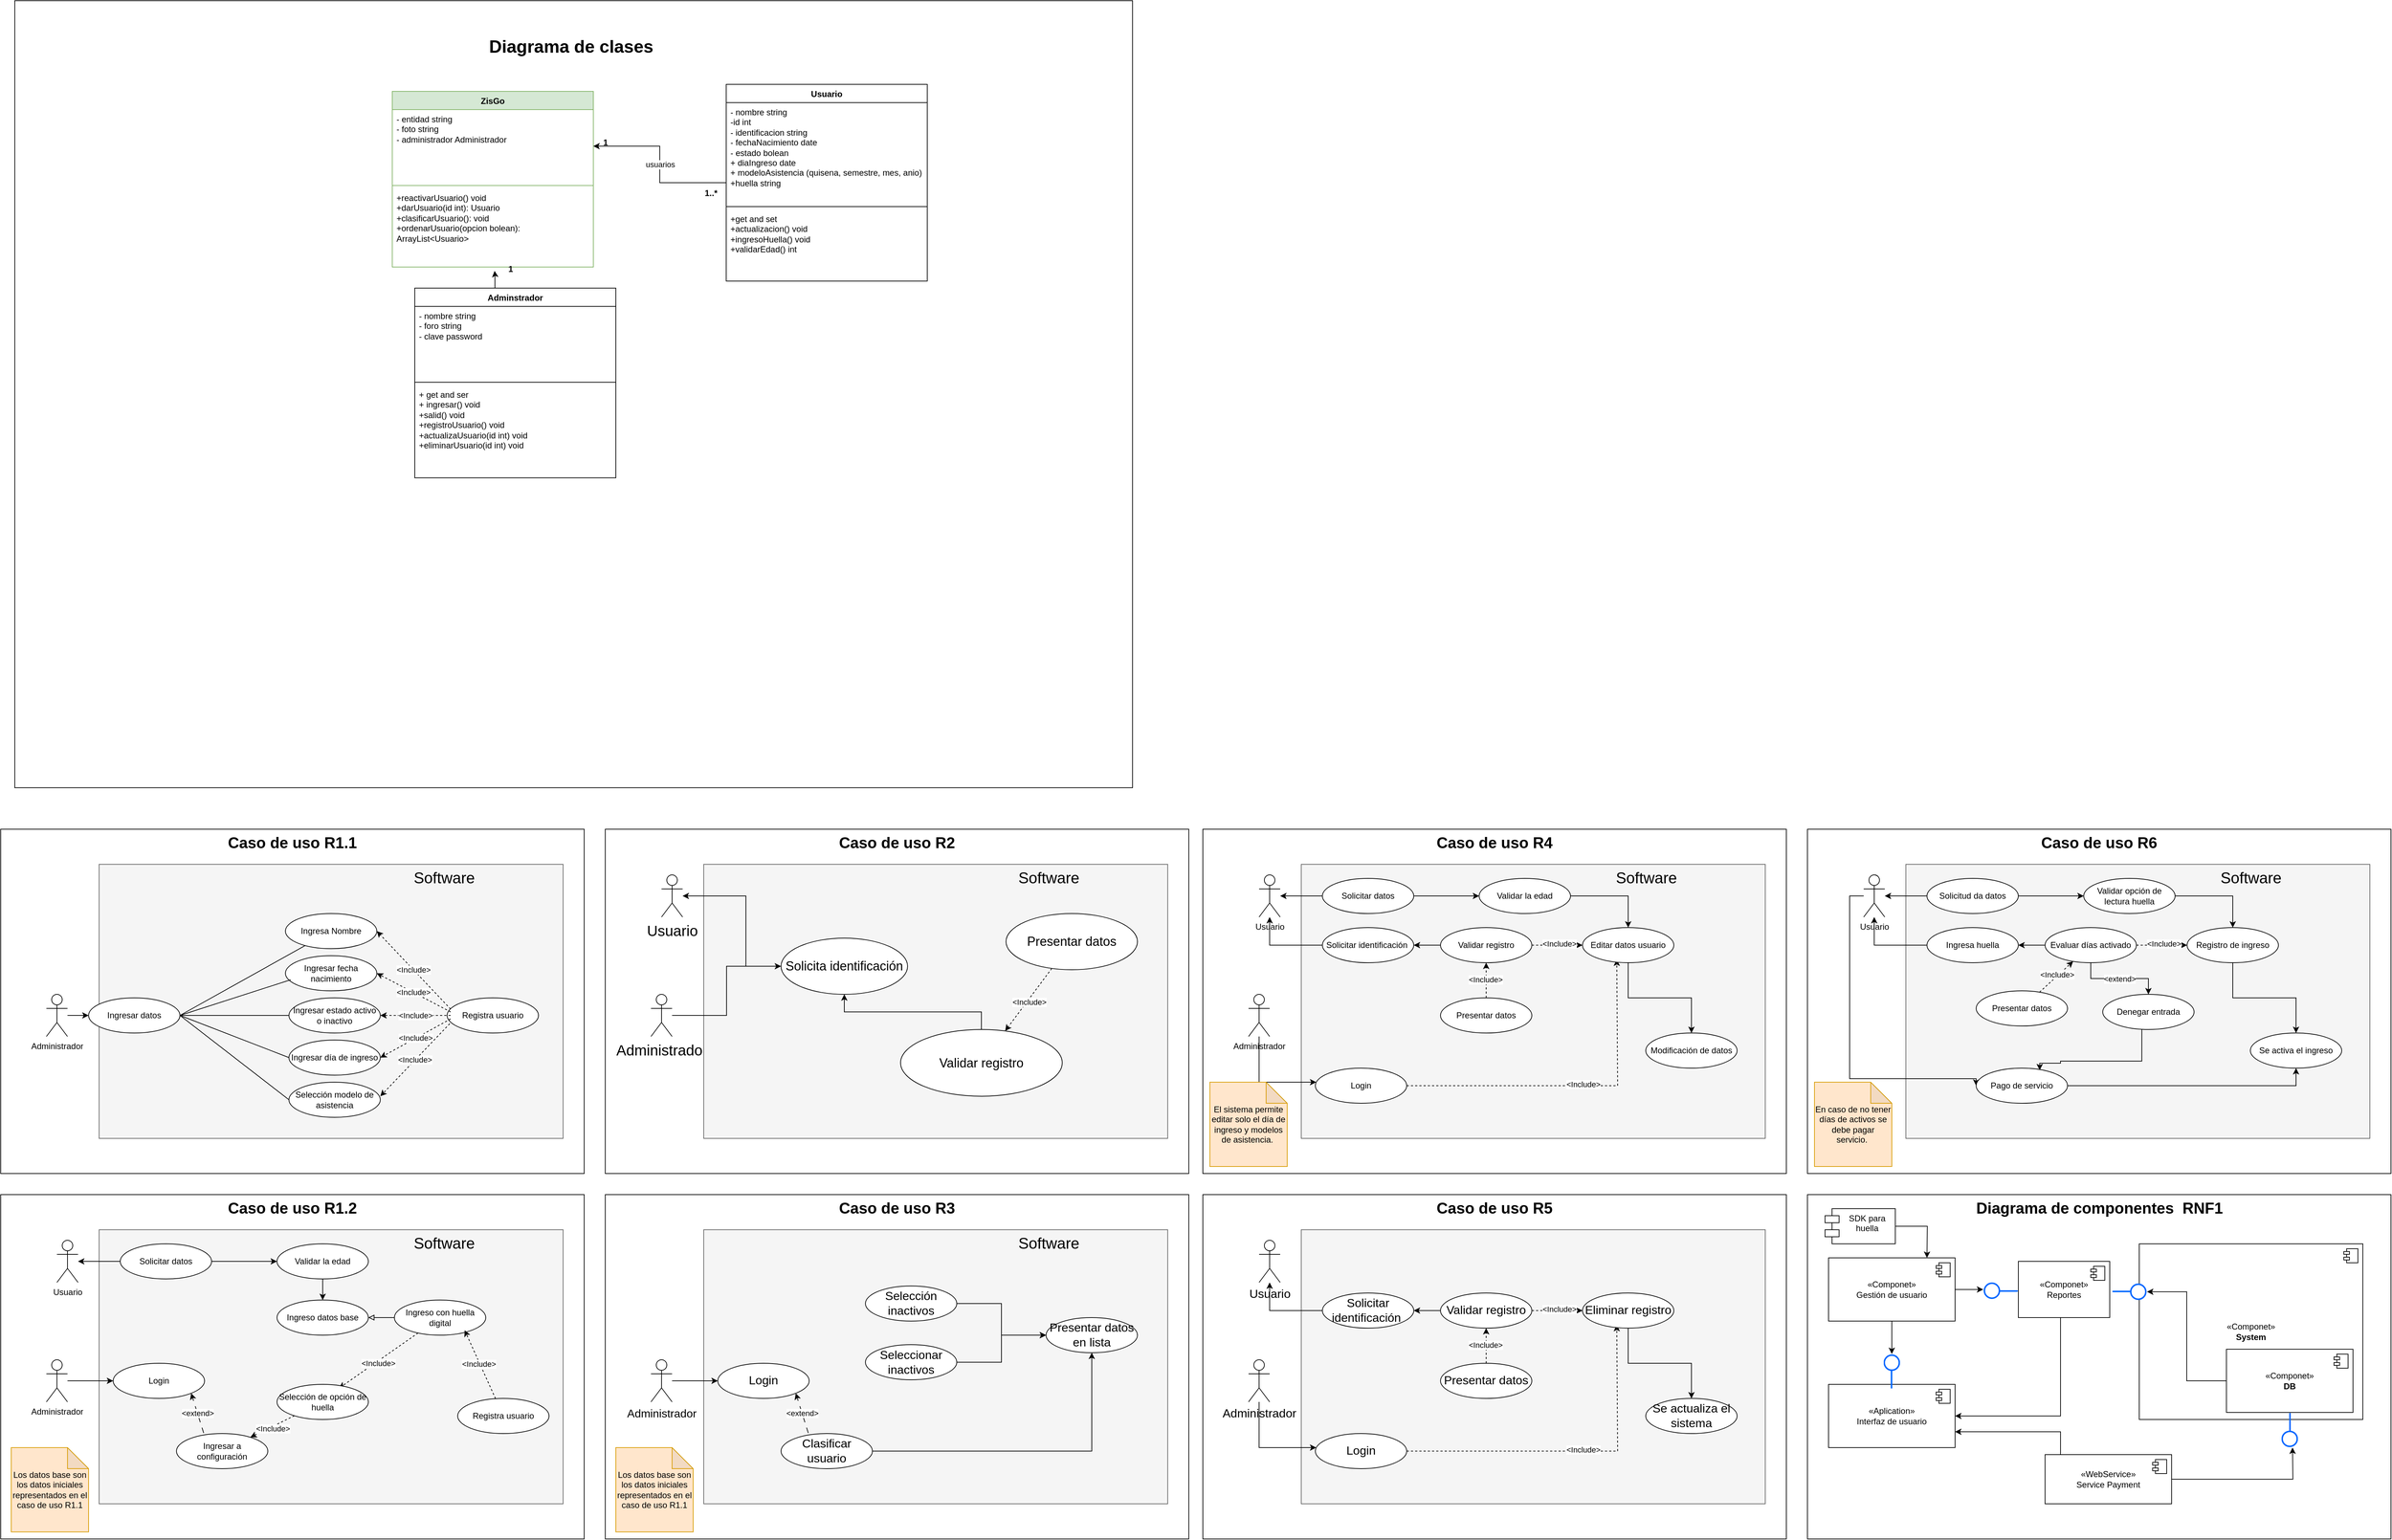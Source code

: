 <mxfile version="24.8.0">
  <diagram name="Página-1" id="iMw8ebUakvHaczHuA2bd">
    <mxGraphModel dx="1257" dy="1778" grid="1" gridSize="10" guides="1" tooltips="1" connect="1" arrows="1" fold="1" page="1" pageScale="1" pageWidth="827" pageHeight="1169" math="0" shadow="0">
      <root>
        <mxCell id="0" />
        <mxCell id="1" parent="0" />
        <mxCell id="wywwgfZlcPeR4gzROqG8-1" value="" style="rounded=0;whiteSpace=wrap;html=1;movable=0;resizable=0;rotatable=0;deletable=0;editable=0;locked=1;connectable=0;" parent="1" vertex="1">
          <mxGeometry x="20" y="10" width="830" height="490" as="geometry" />
        </mxCell>
        <mxCell id="wywwgfZlcPeR4gzROqG8-2" value="&lt;p style=&quot;line-height: 220%; font-size: 22px;&quot;&gt;&lt;b style=&quot;font-size: 22px;&quot;&gt;Caso de uso R1.1&lt;/b&gt;&lt;/p&gt;" style="text;html=1;align=center;verticalAlign=middle;whiteSpace=wrap;rounded=0;fontSize=22;" parent="1" vertex="1">
          <mxGeometry x="311.25" y="20" width="247.5" height="20" as="geometry" />
        </mxCell>
        <mxCell id="l-SMWB87ZbD4jDl5s2TY-5" value="Administrador" style="shape=umlActor;verticalLabelPosition=bottom;verticalAlign=top;html=1;outlineConnect=0;" parent="1" vertex="1">
          <mxGeometry x="85" y="245" width="30" height="60" as="geometry" />
        </mxCell>
        <mxCell id="l-SMWB87ZbD4jDl5s2TY-29" value="" style="rounded=0;whiteSpace=wrap;html=1;fillColor=#f5f5f5;fontColor=#333333;strokeColor=#666666;movable=0;resizable=0;rotatable=0;deletable=0;editable=0;locked=1;connectable=0;" parent="1" vertex="1">
          <mxGeometry x="160" y="60" width="660" height="390" as="geometry" />
        </mxCell>
        <mxCell id="l-SMWB87ZbD4jDl5s2TY-28" style="edgeStyle=orthogonalEdgeStyle;rounded=0;orthogonalLoop=1;jettySize=auto;html=1;" parent="1" source="l-SMWB87ZbD4jDl5s2TY-5" target="l-SMWB87ZbD4jDl5s2TY-27" edge="1">
          <mxGeometry relative="1" as="geometry" />
        </mxCell>
        <mxCell id="l-SMWB87ZbD4jDl5s2TY-6" value="Ingresa Nombre" style="ellipse;whiteSpace=wrap;html=1;" parent="1" vertex="1">
          <mxGeometry x="425" y="130" width="130" height="50" as="geometry" />
        </mxCell>
        <mxCell id="l-SMWB87ZbD4jDl5s2TY-7" value="Registra usuario" style="ellipse;whiteSpace=wrap;html=1;" parent="1" vertex="1">
          <mxGeometry x="655" y="250" width="130" height="50" as="geometry" />
        </mxCell>
        <mxCell id="l-SMWB87ZbD4jDl5s2TY-8" value="&amp;lt;Include&amp;gt;" style="endArrow=classic;html=1;rounded=0;entryX=1;entryY=0.5;entryDx=0;entryDy=0;dashed=1;" parent="1" target="l-SMWB87ZbD4jDl5s2TY-6" edge="1">
          <mxGeometry width="50" height="50" relative="1" as="geometry">
            <mxPoint x="660" y="266" as="sourcePoint" />
            <mxPoint x="785" y="240" as="targetPoint" />
          </mxGeometry>
        </mxCell>
        <mxCell id="l-SMWB87ZbD4jDl5s2TY-9" value="Ingresar fecha nacimiento" style="ellipse;whiteSpace=wrap;html=1;" parent="1" vertex="1">
          <mxGeometry x="425" y="190" width="130" height="50" as="geometry" />
        </mxCell>
        <mxCell id="l-SMWB87ZbD4jDl5s2TY-10" value="Ingresar estado activo o inactivo" style="ellipse;whiteSpace=wrap;html=1;" parent="1" vertex="1">
          <mxGeometry x="430" y="250" width="130" height="50" as="geometry" />
        </mxCell>
        <mxCell id="l-SMWB87ZbD4jDl5s2TY-11" value="Ingresar día de ingreso" style="ellipse;whiteSpace=wrap;html=1;" parent="1" vertex="1">
          <mxGeometry x="430" y="310" width="130" height="50" as="geometry" />
        </mxCell>
        <mxCell id="l-SMWB87ZbD4jDl5s2TY-12" value="Selección modelo de asistencia" style="ellipse;whiteSpace=wrap;html=1;" parent="1" vertex="1">
          <mxGeometry x="430" y="370" width="130" height="50" as="geometry" />
        </mxCell>
        <mxCell id="l-SMWB87ZbD4jDl5s2TY-27" value="Ingresar datos" style="ellipse;whiteSpace=wrap;html=1;" parent="1" vertex="1">
          <mxGeometry x="145" y="250" width="130" height="50" as="geometry" />
        </mxCell>
        <mxCell id="l-SMWB87ZbD4jDl5s2TY-3" value="Software" style="text;html=1;align=center;verticalAlign=middle;whiteSpace=wrap;rounded=0;fontSize=22;" parent="1" vertex="1">
          <mxGeometry x="590" y="60" width="122" height="40" as="geometry" />
        </mxCell>
        <mxCell id="l-SMWB87ZbD4jDl5s2TY-123" value="" style="rounded=0;whiteSpace=wrap;html=1;movable=1;resizable=1;rotatable=1;deletable=1;editable=1;locked=0;connectable=1;" parent="1" vertex="1">
          <mxGeometry x="20" y="530" width="830" height="490" as="geometry" />
        </mxCell>
        <mxCell id="l-SMWB87ZbD4jDl5s2TY-124" value="&lt;p style=&quot;line-height: 220%; font-size: 22px;&quot;&gt;&lt;b style=&quot;font-size: 22px;&quot;&gt;Caso de uso R1.2&lt;/b&gt;&lt;/p&gt;" style="text;html=1;align=center;verticalAlign=middle;whiteSpace=wrap;rounded=0;fontSize=22;" parent="1" vertex="1">
          <mxGeometry x="311.25" y="540" width="247.5" height="20" as="geometry" />
        </mxCell>
        <mxCell id="l-SMWB87ZbD4jDl5s2TY-125" value="Administrador" style="shape=umlActor;verticalLabelPosition=bottom;verticalAlign=top;html=1;outlineConnect=0;" parent="1" vertex="1">
          <mxGeometry x="85" y="765" width="30" height="60" as="geometry" />
        </mxCell>
        <mxCell id="l-SMWB87ZbD4jDl5s2TY-126" value="" style="rounded=0;whiteSpace=wrap;html=1;fillColor=#f5f5f5;fontColor=#333333;strokeColor=#666666;movable=1;resizable=1;rotatable=1;deletable=1;editable=1;locked=0;connectable=1;" parent="1" vertex="1">
          <mxGeometry x="160" y="580" width="660" height="390" as="geometry" />
        </mxCell>
        <mxCell id="l-SMWB87ZbD4jDl5s2TY-127" style="edgeStyle=orthogonalEdgeStyle;rounded=0;orthogonalLoop=1;jettySize=auto;html=1;" parent="1" source="l-SMWB87ZbD4jDl5s2TY-125" target="l-SMWB87ZbD4jDl5s2TY-144" edge="1">
          <mxGeometry relative="1" as="geometry" />
        </mxCell>
        <mxCell id="l-SMWB87ZbD4jDl5s2TY-128" value="Ingreso con huella digital" style="ellipse;whiteSpace=wrap;html=1;" parent="1" vertex="1">
          <mxGeometry x="580" y="680" width="130" height="50" as="geometry" />
        </mxCell>
        <mxCell id="l-SMWB87ZbD4jDl5s2TY-129" value="Registra usuario" style="ellipse;whiteSpace=wrap;html=1;" parent="1" vertex="1">
          <mxGeometry x="670" y="820" width="130" height="50" as="geometry" />
        </mxCell>
        <mxCell id="l-SMWB87ZbD4jDl5s2TY-130" value="&amp;lt;Include&amp;gt;" style="endArrow=classic;html=1;rounded=0;dashed=1;entryX=0.679;entryY=0.11;entryDx=0;entryDy=0;entryPerimeter=0;" parent="1" source="l-SMWB87ZbD4jDl5s2TY-128" target="l-SMWB87ZbD4jDl5s2TY-19" edge="1">
          <mxGeometry x="0.043" y="2" width="50" height="50" relative="1" as="geometry">
            <mxPoint x="510.0" y="777" as="sourcePoint" />
            <mxPoint x="470" y="750" as="targetPoint" />
            <mxPoint x="1" as="offset" />
          </mxGeometry>
        </mxCell>
        <mxCell id="l-SMWB87ZbD4jDl5s2TY-144" value="Login" style="ellipse;whiteSpace=wrap;html=1;" parent="1" vertex="1">
          <mxGeometry x="180" y="770" width="130" height="50" as="geometry" />
        </mxCell>
        <mxCell id="l-SMWB87ZbD4jDl5s2TY-145" value="Software" style="text;html=1;align=center;verticalAlign=middle;whiteSpace=wrap;rounded=0;fontSize=22;" parent="1" vertex="1">
          <mxGeometry x="590" y="580" width="122" height="40" as="geometry" />
        </mxCell>
        <mxCell id="l-SMWB87ZbD4jDl5s2TY-19" value="Selección de opción de huella" style="ellipse;whiteSpace=wrap;html=1;" parent="1" vertex="1">
          <mxGeometry x="413" y="800" width="130" height="50" as="geometry" />
        </mxCell>
        <mxCell id="l-SMWB87ZbD4jDl5s2TY-148" value="Los datos base son los datos iniciales representados en el caso de uso R1.1" style="shape=note;whiteSpace=wrap;html=1;backgroundOutline=1;darkOpacity=0.05;fillColor=#ffe6cc;strokeColor=#d79b00;" parent="1" vertex="1">
          <mxGeometry x="35" y="890" width="110" height="120" as="geometry" />
        </mxCell>
        <mxCell id="l-SMWB87ZbD4jDl5s2TY-149" value="Ingresar a configuración" style="ellipse;whiteSpace=wrap;html=1;" parent="1" vertex="1">
          <mxGeometry x="270" y="870" width="130" height="50" as="geometry" />
        </mxCell>
        <mxCell id="l-SMWB87ZbD4jDl5s2TY-150" value="" style="endArrow=none;html=1;rounded=0;exitX=1;exitY=0.5;exitDx=0;exitDy=0;" parent="1" source="l-SMWB87ZbD4jDl5s2TY-27" target="l-SMWB87ZbD4jDl5s2TY-6" edge="1">
          <mxGeometry width="50" height="50" relative="1" as="geometry">
            <mxPoint x="300" y="250" as="sourcePoint" />
            <mxPoint x="350" y="200" as="targetPoint" />
          </mxGeometry>
        </mxCell>
        <mxCell id="l-SMWB87ZbD4jDl5s2TY-151" value="" style="endArrow=none;html=1;rounded=0;exitX=1;exitY=0.5;exitDx=0;exitDy=0;entryX=0.058;entryY=0.685;entryDx=0;entryDy=0;entryPerimeter=0;" parent="1" source="l-SMWB87ZbD4jDl5s2TY-27" target="l-SMWB87ZbD4jDl5s2TY-9" edge="1">
          <mxGeometry width="50" height="50" relative="1" as="geometry">
            <mxPoint x="263" y="266" as="sourcePoint" />
            <mxPoint x="457" y="184" as="targetPoint" />
          </mxGeometry>
        </mxCell>
        <mxCell id="l-SMWB87ZbD4jDl5s2TY-152" value="" style="endArrow=none;html=1;rounded=0;exitX=1;exitY=0.5;exitDx=0;exitDy=0;" parent="1" source="l-SMWB87ZbD4jDl5s2TY-27" target="l-SMWB87ZbD4jDl5s2TY-10" edge="1">
          <mxGeometry width="50" height="50" relative="1" as="geometry">
            <mxPoint x="270" y="270" as="sourcePoint" />
            <mxPoint x="463" y="186" as="targetPoint" />
          </mxGeometry>
        </mxCell>
        <mxCell id="l-SMWB87ZbD4jDl5s2TY-153" value="" style="endArrow=none;html=1;rounded=0;exitX=1;exitY=0.5;exitDx=0;exitDy=0;entryX=0;entryY=0.5;entryDx=0;entryDy=0;" parent="1" source="l-SMWB87ZbD4jDl5s2TY-27" target="l-SMWB87ZbD4jDl5s2TY-11" edge="1">
          <mxGeometry width="50" height="50" relative="1" as="geometry">
            <mxPoint x="280" y="260" as="sourcePoint" />
            <mxPoint x="440" y="284" as="targetPoint" />
          </mxGeometry>
        </mxCell>
        <mxCell id="l-SMWB87ZbD4jDl5s2TY-154" value="" style="endArrow=none;html=1;rounded=0;exitX=1;exitY=0.5;exitDx=0;exitDy=0;entryX=0;entryY=0.5;entryDx=0;entryDy=0;" parent="1" source="l-SMWB87ZbD4jDl5s2TY-27" target="l-SMWB87ZbD4jDl5s2TY-12" edge="1">
          <mxGeometry width="50" height="50" relative="1" as="geometry">
            <mxPoint x="285" y="285" as="sourcePoint" />
            <mxPoint x="440" y="345" as="targetPoint" />
          </mxGeometry>
        </mxCell>
        <mxCell id="l-SMWB87ZbD4jDl5s2TY-155" value="&amp;lt;Include&amp;gt;" style="endArrow=classic;html=1;rounded=0;dashed=1;entryX=0.769;entryY=0.86;entryDx=0;entryDy=0;entryPerimeter=0;" parent="1" source="l-SMWB87ZbD4jDl5s2TY-129" target="l-SMWB87ZbD4jDl5s2TY-128" edge="1">
          <mxGeometry x="0.043" y="2" width="50" height="50" relative="1" as="geometry">
            <mxPoint x="471" y="787" as="sourcePoint" />
            <mxPoint x="529" y="738" as="targetPoint" />
            <mxPoint x="1" as="offset" />
            <Array as="points" />
          </mxGeometry>
        </mxCell>
        <mxCell id="l-SMWB87ZbD4jDl5s2TY-156" value="&amp;lt;Include&amp;gt;" style="endArrow=classic;html=1;rounded=0;dashed=1;" parent="1" source="l-SMWB87ZbD4jDl5s2TY-19" target="l-SMWB87ZbD4jDl5s2TY-149" edge="1">
          <mxGeometry x="0.043" y="2" width="50" height="50" relative="1" as="geometry">
            <mxPoint x="290" y="825" as="sourcePoint" />
            <mxPoint x="355" y="753" as="targetPoint" />
            <mxPoint x="1" as="offset" />
          </mxGeometry>
        </mxCell>
        <mxCell id="l-SMWB87ZbD4jDl5s2TY-157" value="&amp;lt;Include&amp;gt;" style="endArrow=classic;html=1;rounded=0;entryX=1;entryY=0.5;entryDx=0;entryDy=0;dashed=1;" parent="1" target="l-SMWB87ZbD4jDl5s2TY-9" edge="1">
          <mxGeometry width="50" height="50" relative="1" as="geometry">
            <mxPoint x="660" y="270" as="sourcePoint" />
            <mxPoint x="565" y="165" as="targetPoint" />
          </mxGeometry>
        </mxCell>
        <mxCell id="l-SMWB87ZbD4jDl5s2TY-158" value="&amp;lt;Include&amp;gt;" style="endArrow=classic;html=1;rounded=0;entryX=1;entryY=0.5;entryDx=0;entryDy=0;dashed=1;" parent="1" target="l-SMWB87ZbD4jDl5s2TY-10" edge="1">
          <mxGeometry width="50" height="50" relative="1" as="geometry">
            <mxPoint x="660" y="275" as="sourcePoint" />
            <mxPoint x="565" y="165" as="targetPoint" />
          </mxGeometry>
        </mxCell>
        <mxCell id="l-SMWB87ZbD4jDl5s2TY-159" value="&amp;lt;Include&amp;gt;" style="endArrow=classic;html=1;rounded=0;entryX=1;entryY=0.5;entryDx=0;entryDy=0;dashed=1;" parent="1" target="l-SMWB87ZbD4jDl5s2TY-11" edge="1">
          <mxGeometry width="50" height="50" relative="1" as="geometry">
            <mxPoint x="660" y="280" as="sourcePoint" />
            <mxPoint x="570" y="285" as="targetPoint" />
          </mxGeometry>
        </mxCell>
        <mxCell id="l-SMWB87ZbD4jDl5s2TY-160" value="&amp;lt;Include&amp;gt;" style="endArrow=classic;html=1;rounded=0;dashed=1;exitX=0.029;exitY=0.735;exitDx=0;exitDy=0;exitPerimeter=0;" parent="1" source="l-SMWB87ZbD4jDl5s2TY-7" edge="1">
          <mxGeometry width="50" height="50" relative="1" as="geometry">
            <mxPoint x="670" y="290" as="sourcePoint" />
            <mxPoint x="560" y="390" as="targetPoint" />
          </mxGeometry>
        </mxCell>
        <mxCell id="l-SMWB87ZbD4jDl5s2TY-162" value="&amp;lt;extend&amp;gt;" style="endArrow=classic;html=1;rounded=0;entryX=1;entryY=1;entryDx=0;entryDy=0;exitX=0.298;exitY=-0.015;exitDx=0;exitDy=0;exitPerimeter=0;dashed=1;dashPattern=8 8;" parent="1" source="l-SMWB87ZbD4jDl5s2TY-149" target="l-SMWB87ZbD4jDl5s2TY-144" edge="1">
          <mxGeometry x="-0.006" width="50" height="50" relative="1" as="geometry">
            <mxPoint x="310" y="880" as="sourcePoint" />
            <mxPoint x="360" y="830" as="targetPoint" />
            <mxPoint as="offset" />
          </mxGeometry>
        </mxCell>
        <mxCell id="l-SMWB87ZbD4jDl5s2TY-163" value="Ingreso datos base" style="ellipse;whiteSpace=wrap;html=1;" parent="1" vertex="1">
          <mxGeometry x="413" y="680" width="130" height="50" as="geometry" />
        </mxCell>
        <mxCell id="l-SMWB87ZbD4jDl5s2TY-174" style="edgeStyle=orthogonalEdgeStyle;rounded=0;orthogonalLoop=1;jettySize=auto;html=1;" parent="1" source="l-SMWB87ZbD4jDl5s2TY-167" target="l-SMWB87ZbD4jDl5s2TY-163" edge="1">
          <mxGeometry relative="1" as="geometry" />
        </mxCell>
        <mxCell id="l-SMWB87ZbD4jDl5s2TY-167" value="Validar la edad" style="ellipse;whiteSpace=wrap;html=1;" parent="1" vertex="1">
          <mxGeometry x="413" y="600" width="130" height="50" as="geometry" />
        </mxCell>
        <mxCell id="l-SMWB87ZbD4jDl5s2TY-168" value="Usuario" style="shape=umlActor;verticalLabelPosition=bottom;verticalAlign=top;html=1;outlineConnect=0;" parent="1" vertex="1">
          <mxGeometry x="100" y="595" width="30" height="60" as="geometry" />
        </mxCell>
        <mxCell id="l-SMWB87ZbD4jDl5s2TY-171" style="edgeStyle=orthogonalEdgeStyle;rounded=0;orthogonalLoop=1;jettySize=auto;html=1;" parent="1" source="l-SMWB87ZbD4jDl5s2TY-170" target="l-SMWB87ZbD4jDl5s2TY-167" edge="1">
          <mxGeometry relative="1" as="geometry" />
        </mxCell>
        <mxCell id="l-SMWB87ZbD4jDl5s2TY-173" style="edgeStyle=orthogonalEdgeStyle;rounded=0;orthogonalLoop=1;jettySize=auto;html=1;" parent="1" source="l-SMWB87ZbD4jDl5s2TY-170" target="l-SMWB87ZbD4jDl5s2TY-168" edge="1">
          <mxGeometry relative="1" as="geometry" />
        </mxCell>
        <mxCell id="l-SMWB87ZbD4jDl5s2TY-170" value="Solicitar datos" style="ellipse;whiteSpace=wrap;html=1;" parent="1" vertex="1">
          <mxGeometry x="190" y="600" width="130" height="50" as="geometry" />
        </mxCell>
        <mxCell id="l-SMWB87ZbD4jDl5s2TY-175" value="" style="rounded=0;whiteSpace=wrap;html=1;movable=1;resizable=1;rotatable=1;deletable=1;editable=1;locked=0;connectable=1;fontSize=21;" parent="1" vertex="1">
          <mxGeometry x="880" y="10" width="830" height="490" as="geometry" />
        </mxCell>
        <mxCell id="l-SMWB87ZbD4jDl5s2TY-176" value="&lt;p style=&quot;line-height: 220%; font-size: 22px;&quot;&gt;&lt;b style=&quot;font-size: 22px;&quot;&gt;Caso de uso R2&lt;/b&gt;&lt;/p&gt;" style="text;html=1;align=center;verticalAlign=middle;whiteSpace=wrap;rounded=0;fontSize=22;" parent="1" vertex="1">
          <mxGeometry x="1171.25" y="20" width="247.5" height="20" as="geometry" />
        </mxCell>
        <mxCell id="l-SMWB87ZbD4jDl5s2TY-177" value="Administrador" style="shape=umlActor;verticalLabelPosition=bottom;verticalAlign=top;html=1;outlineConnect=0;fontSize=21;" parent="1" vertex="1">
          <mxGeometry x="945" y="245" width="30" height="60" as="geometry" />
        </mxCell>
        <mxCell id="l-SMWB87ZbD4jDl5s2TY-178" value="" style="rounded=0;whiteSpace=wrap;html=1;fillColor=#f5f5f5;fontColor=#333333;strokeColor=#666666;movable=1;resizable=1;rotatable=1;deletable=1;editable=1;locked=0;connectable=1;" parent="1" vertex="1">
          <mxGeometry x="1020" y="60" width="660" height="390" as="geometry" />
        </mxCell>
        <mxCell id="l-SMWB87ZbD4jDl5s2TY-179" style="edgeStyle=orthogonalEdgeStyle;rounded=0;orthogonalLoop=1;jettySize=auto;html=1;" parent="1" source="l-SMWB87ZbD4jDl5s2TY-177" target="l-SMWB87ZbD4jDl5s2TY-183" edge="1">
          <mxGeometry relative="1" as="geometry" />
        </mxCell>
        <mxCell id="l-SMWB87ZbD4jDl5s2TY-183" value="Solicita identificación" style="ellipse;whiteSpace=wrap;html=1;fontSize=18;" parent="1" vertex="1">
          <mxGeometry x="1130" y="165" width="180" height="80" as="geometry" />
        </mxCell>
        <mxCell id="l-SMWB87ZbD4jDl5s2TY-184" value="Software" style="text;html=1;align=center;verticalAlign=middle;whiteSpace=wrap;rounded=0;fontSize=22;" parent="1" vertex="1">
          <mxGeometry x="1450" y="60" width="122" height="40" as="geometry" />
        </mxCell>
        <mxCell id="l-SMWB87ZbD4jDl5s2TY-185" value="Presentar datos" style="ellipse;whiteSpace=wrap;html=1;fontSize=18;" parent="1" vertex="1">
          <mxGeometry x="1450" y="130" width="187" height="80" as="geometry" />
        </mxCell>
        <mxCell id="l-SMWB87ZbD4jDl5s2TY-266" style="edgeStyle=orthogonalEdgeStyle;rounded=0;orthogonalLoop=1;jettySize=auto;html=1;" parent="1" source="l-SMWB87ZbD4jDl5s2TY-187" target="l-SMWB87ZbD4jDl5s2TY-183" edge="1">
          <mxGeometry relative="1" as="geometry" />
        </mxCell>
        <mxCell id="l-SMWB87ZbD4jDl5s2TY-187" value="Validar registro" style="ellipse;whiteSpace=wrap;html=1;fontSize=18;" parent="1" vertex="1">
          <mxGeometry x="1300" y="295" width="230" height="95" as="geometry" />
        </mxCell>
        <mxCell id="l-SMWB87ZbD4jDl5s2TY-189" value="&amp;lt;Include&amp;gt;" style="endArrow=classic;html=1;rounded=0;dashed=1;" parent="1" source="l-SMWB87ZbD4jDl5s2TY-185" target="l-SMWB87ZbD4jDl5s2TY-187" edge="1">
          <mxGeometry x="0.043" y="2" width="50" height="50" relative="1" as="geometry">
            <mxPoint x="1150" y="305" as="sourcePoint" />
            <mxPoint x="1215" y="233" as="targetPoint" />
            <mxPoint x="1" as="offset" />
          </mxGeometry>
        </mxCell>
        <mxCell id="l-SMWB87ZbD4jDl5s2TY-195" value="Usuario" style="shape=umlActor;verticalLabelPosition=bottom;verticalAlign=top;html=1;outlineConnect=0;fontSize=21;" parent="1" vertex="1">
          <mxGeometry x="960" y="75" width="30" height="60" as="geometry" />
        </mxCell>
        <mxCell id="l-SMWB87ZbD4jDl5s2TY-197" style="edgeStyle=orthogonalEdgeStyle;rounded=0;orthogonalLoop=1;jettySize=auto;html=1;" parent="1" source="l-SMWB87ZbD4jDl5s2TY-183" target="l-SMWB87ZbD4jDl5s2TY-195" edge="1">
          <mxGeometry relative="1" as="geometry">
            <Array as="points">
              <mxPoint x="1080" y="105" />
            </Array>
          </mxGeometry>
        </mxCell>
        <mxCell id="l-SMWB87ZbD4jDl5s2TY-199" value="" style="rounded=0;whiteSpace=wrap;html=1;movable=1;resizable=1;rotatable=1;deletable=1;editable=1;locked=0;connectable=1;" parent="1" vertex="1">
          <mxGeometry x="880" y="530" width="830" height="490" as="geometry" />
        </mxCell>
        <mxCell id="l-SMWB87ZbD4jDl5s2TY-200" value="&lt;p style=&quot;line-height: 220%; font-size: 22px;&quot;&gt;&lt;b style=&quot;font-size: 22px;&quot;&gt;Caso de uso R3&lt;/b&gt;&lt;/p&gt;" style="text;html=1;align=center;verticalAlign=middle;whiteSpace=wrap;rounded=0;fontSize=22;" parent="1" vertex="1">
          <mxGeometry x="1171.25" y="540" width="247.5" height="20" as="geometry" />
        </mxCell>
        <mxCell id="l-SMWB87ZbD4jDl5s2TY-201" value="Administrador" style="shape=umlActor;verticalLabelPosition=bottom;verticalAlign=top;html=1;outlineConnect=0;fontSize=16;" parent="1" vertex="1">
          <mxGeometry x="945" y="765" width="30" height="60" as="geometry" />
        </mxCell>
        <mxCell id="l-SMWB87ZbD4jDl5s2TY-202" value="" style="rounded=0;whiteSpace=wrap;html=1;fillColor=#f5f5f5;fontColor=#333333;strokeColor=#666666;movable=1;resizable=1;rotatable=1;deletable=1;editable=1;locked=0;connectable=1;" parent="1" vertex="1">
          <mxGeometry x="1020" y="580" width="660" height="390" as="geometry" />
        </mxCell>
        <mxCell id="l-SMWB87ZbD4jDl5s2TY-203" style="edgeStyle=orthogonalEdgeStyle;rounded=0;orthogonalLoop=1;jettySize=auto;html=1;" parent="1" source="l-SMWB87ZbD4jDl5s2TY-201" target="l-SMWB87ZbD4jDl5s2TY-207" edge="1">
          <mxGeometry relative="1" as="geometry" />
        </mxCell>
        <mxCell id="l-SMWB87ZbD4jDl5s2TY-207" value="Login" style="ellipse;whiteSpace=wrap;html=1;fontSize=17;" parent="1" vertex="1">
          <mxGeometry x="1040" y="770" width="130" height="50" as="geometry" />
        </mxCell>
        <mxCell id="l-SMWB87ZbD4jDl5s2TY-208" value="Software" style="text;html=1;align=center;verticalAlign=middle;whiteSpace=wrap;rounded=0;fontSize=22;" parent="1" vertex="1">
          <mxGeometry x="1450" y="580" width="122" height="40" as="geometry" />
        </mxCell>
        <mxCell id="l-SMWB87ZbD4jDl5s2TY-234" style="edgeStyle=orthogonalEdgeStyle;rounded=0;orthogonalLoop=1;jettySize=auto;html=1;" parent="1" source="l-SMWB87ZbD4jDl5s2TY-209" target="l-SMWB87ZbD4jDl5s2TY-231" edge="1">
          <mxGeometry relative="1" as="geometry" />
        </mxCell>
        <mxCell id="l-SMWB87ZbD4jDl5s2TY-209" value="Selección inactivos" style="ellipse;whiteSpace=wrap;html=1;fontSize=17;" parent="1" vertex="1">
          <mxGeometry x="1250" y="660" width="130" height="50" as="geometry" />
        </mxCell>
        <mxCell id="l-SMWB87ZbD4jDl5s2TY-210" value="Los datos base son los datos iniciales representados en el caso de uso R1.1" style="shape=note;whiteSpace=wrap;html=1;backgroundOutline=1;darkOpacity=0.05;fillColor=#ffe6cc;strokeColor=#d79b00;" parent="1" vertex="1">
          <mxGeometry x="895" y="890" width="110" height="120" as="geometry" />
        </mxCell>
        <mxCell id="ktFifqxHbu6K3ER039Zy-136" style="edgeStyle=orthogonalEdgeStyle;rounded=0;orthogonalLoop=1;jettySize=auto;html=1;" parent="1" source="l-SMWB87ZbD4jDl5s2TY-211" target="l-SMWB87ZbD4jDl5s2TY-231" edge="1">
          <mxGeometry relative="1" as="geometry" />
        </mxCell>
        <mxCell id="l-SMWB87ZbD4jDl5s2TY-211" value="Clasificar usuario" style="ellipse;whiteSpace=wrap;html=1;fontSize=17;" parent="1" vertex="1">
          <mxGeometry x="1130" y="870" width="130" height="50" as="geometry" />
        </mxCell>
        <mxCell id="l-SMWB87ZbD4jDl5s2TY-214" value="&amp;lt;extend&amp;gt;" style="endArrow=classic;html=1;rounded=0;entryX=1;entryY=1;entryDx=0;entryDy=0;exitX=0.298;exitY=-0.015;exitDx=0;exitDy=0;exitPerimeter=0;dashed=1;dashPattern=8 8;" parent="1" source="l-SMWB87ZbD4jDl5s2TY-211" target="l-SMWB87ZbD4jDl5s2TY-207" edge="1">
          <mxGeometry x="-0.006" width="50" height="50" relative="1" as="geometry">
            <mxPoint x="1170" y="880" as="sourcePoint" />
            <mxPoint x="1220" y="830" as="targetPoint" />
            <mxPoint as="offset" />
          </mxGeometry>
        </mxCell>
        <mxCell id="l-SMWB87ZbD4jDl5s2TY-223" value="" style="endArrow=block;html=1;rounded=0;entryX=1;entryY=0.5;entryDx=0;entryDy=0;endFill=0;" parent="1" source="l-SMWB87ZbD4jDl5s2TY-128" target="l-SMWB87ZbD4jDl5s2TY-163" edge="1">
          <mxGeometry width="50" height="50" relative="1" as="geometry">
            <mxPoint x="500" y="720" as="sourcePoint" />
            <mxPoint x="550" y="670" as="targetPoint" />
          </mxGeometry>
        </mxCell>
        <mxCell id="l-SMWB87ZbD4jDl5s2TY-235" style="edgeStyle=orthogonalEdgeStyle;rounded=0;orthogonalLoop=1;jettySize=auto;html=1;" parent="1" source="l-SMWB87ZbD4jDl5s2TY-230" target="l-SMWB87ZbD4jDl5s2TY-231" edge="1">
          <mxGeometry relative="1" as="geometry" />
        </mxCell>
        <mxCell id="l-SMWB87ZbD4jDl5s2TY-230" value="Seleccionar inactivos" style="ellipse;whiteSpace=wrap;html=1;fontSize=17;" parent="1" vertex="1">
          <mxGeometry x="1250" y="743.5" width="130" height="50" as="geometry" />
        </mxCell>
        <mxCell id="l-SMWB87ZbD4jDl5s2TY-231" value="Presentar datos en lista" style="ellipse;whiteSpace=wrap;html=1;fontSize=17;" parent="1" vertex="1">
          <mxGeometry x="1507" y="705" width="130" height="50" as="geometry" />
        </mxCell>
        <mxCell id="l-SMWB87ZbD4jDl5s2TY-236" value="" style="rounded=0;whiteSpace=wrap;html=1;movable=1;resizable=1;rotatable=1;deletable=1;editable=1;locked=0;connectable=1;" parent="1" vertex="1">
          <mxGeometry x="1730" y="10" width="830" height="490" as="geometry" />
        </mxCell>
        <mxCell id="l-SMWB87ZbD4jDl5s2TY-237" value="&lt;p style=&quot;line-height: 220%; font-size: 22px;&quot;&gt;&lt;b style=&quot;font-size: 22px;&quot;&gt;Caso de uso R4&lt;/b&gt;&lt;/p&gt;" style="text;html=1;align=center;verticalAlign=middle;whiteSpace=wrap;rounded=0;fontSize=22;" parent="1" vertex="1">
          <mxGeometry x="2021.25" y="20" width="247.5" height="20" as="geometry" />
        </mxCell>
        <mxCell id="l-SMWB87ZbD4jDl5s2TY-238" value="Administrador" style="shape=umlActor;verticalLabelPosition=bottom;verticalAlign=top;html=1;outlineConnect=0;" parent="1" vertex="1">
          <mxGeometry x="1795" y="245" width="30" height="60" as="geometry" />
        </mxCell>
        <mxCell id="l-SMWB87ZbD4jDl5s2TY-239" value="" style="rounded=0;whiteSpace=wrap;html=1;fillColor=#f5f5f5;fontColor=#333333;strokeColor=#666666;movable=1;resizable=1;rotatable=1;deletable=1;editable=1;locked=0;connectable=1;" parent="1" vertex="1">
          <mxGeometry x="1870" y="60" width="660" height="390" as="geometry" />
        </mxCell>
        <mxCell id="l-SMWB87ZbD4jDl5s2TY-240" style="edgeStyle=orthogonalEdgeStyle;rounded=0;orthogonalLoop=1;jettySize=auto;html=1;" parent="1" source="l-SMWB87ZbD4jDl5s2TY-238" target="l-SMWB87ZbD4jDl5s2TY-244" edge="1">
          <mxGeometry relative="1" as="geometry">
            <Array as="points">
              <mxPoint x="1810" y="370" />
            </Array>
          </mxGeometry>
        </mxCell>
        <mxCell id="l-SMWB87ZbD4jDl5s2TY-242" value="Modificación de datos" style="ellipse;whiteSpace=wrap;html=1;" parent="1" vertex="1">
          <mxGeometry x="2360" y="300" width="130" height="50" as="geometry" />
        </mxCell>
        <mxCell id="l-SMWB87ZbD4jDl5s2TY-243" value="&amp;lt;Include&amp;gt;" style="endArrow=classic;html=1;rounded=0;dashed=1;exitX=1;exitY=0.5;exitDx=0;exitDy=0;" parent="1" source="l-SMWB87ZbD4jDl5s2TY-264" target="l-SMWB87ZbD4jDl5s2TY-252" edge="1">
          <mxGeometry x="0.043" y="2" width="50" height="50" relative="1" as="geometry">
            <mxPoint x="2220" y="257" as="sourcePoint" />
            <mxPoint x="2180" y="230" as="targetPoint" />
            <mxPoint x="1" as="offset" />
          </mxGeometry>
        </mxCell>
        <mxCell id="l-SMWB87ZbD4jDl5s2TY-244" value="Login" style="ellipse;whiteSpace=wrap;html=1;" parent="1" vertex="1">
          <mxGeometry x="1890" y="350" width="130" height="50" as="geometry" />
        </mxCell>
        <mxCell id="l-SMWB87ZbD4jDl5s2TY-245" value="Software" style="text;html=1;align=center;verticalAlign=middle;whiteSpace=wrap;rounded=0;fontSize=22;" parent="1" vertex="1">
          <mxGeometry x="2300" y="60" width="122" height="40" as="geometry" />
        </mxCell>
        <mxCell id="l-SMWB87ZbD4jDl5s2TY-249" value="&amp;lt;Include&amp;gt;" style="endArrow=classic;html=1;rounded=0;dashed=1;" parent="1" source="l-SMWB87ZbD4jDl5s2TY-268" target="l-SMWB87ZbD4jDl5s2TY-264" edge="1">
          <mxGeometry x="0.043" y="2" width="50" height="50" relative="1" as="geometry">
            <mxPoint x="2181" y="267" as="sourcePoint" />
            <mxPoint x="2239" y="218" as="targetPoint" />
            <mxPoint x="1" as="offset" />
            <Array as="points" />
          </mxGeometry>
        </mxCell>
        <mxCell id="l-SMWB87ZbD4jDl5s2TY-250" value="&amp;lt;Include&amp;gt;" style="endArrow=classic;html=1;rounded=0;dashed=1;entryX=0.375;entryY=0.91;entryDx=0;entryDy=0;entryPerimeter=0;" parent="1" source="l-SMWB87ZbD4jDl5s2TY-244" target="l-SMWB87ZbD4jDl5s2TY-252" edge="1">
          <mxGeometry x="0.043" y="2" width="50" height="50" relative="1" as="geometry">
            <mxPoint x="2206.384" y="328.979" as="sourcePoint" />
            <mxPoint x="2246.616" y="381.021" as="targetPoint" />
            <mxPoint x="1" as="offset" />
            <Array as="points">
              <mxPoint x="2320" y="375" />
            </Array>
          </mxGeometry>
        </mxCell>
        <mxCell id="l-SMWB87ZbD4jDl5s2TY-271" style="edgeStyle=orthogonalEdgeStyle;rounded=0;orthogonalLoop=1;jettySize=auto;html=1;" parent="1" source="l-SMWB87ZbD4jDl5s2TY-252" target="l-SMWB87ZbD4jDl5s2TY-242" edge="1">
          <mxGeometry relative="1" as="geometry" />
        </mxCell>
        <mxCell id="l-SMWB87ZbD4jDl5s2TY-252" value="Editar datos usuario" style="ellipse;whiteSpace=wrap;html=1;" parent="1" vertex="1">
          <mxGeometry x="2270" y="150" width="130" height="50" as="geometry" />
        </mxCell>
        <mxCell id="l-SMWB87ZbD4jDl5s2TY-253" style="edgeStyle=orthogonalEdgeStyle;rounded=0;orthogonalLoop=1;jettySize=auto;html=1;" parent="1" source="l-SMWB87ZbD4jDl5s2TY-254" target="l-SMWB87ZbD4jDl5s2TY-252" edge="1">
          <mxGeometry relative="1" as="geometry" />
        </mxCell>
        <mxCell id="l-SMWB87ZbD4jDl5s2TY-254" value="Validar la edad" style="ellipse;whiteSpace=wrap;html=1;" parent="1" vertex="1">
          <mxGeometry x="2123" y="80" width="130" height="50" as="geometry" />
        </mxCell>
        <mxCell id="l-SMWB87ZbD4jDl5s2TY-255" value="Usuario" style="shape=umlActor;verticalLabelPosition=bottom;verticalAlign=top;html=1;outlineConnect=0;" parent="1" vertex="1">
          <mxGeometry x="1810" y="75" width="30" height="60" as="geometry" />
        </mxCell>
        <mxCell id="l-SMWB87ZbD4jDl5s2TY-256" style="edgeStyle=orthogonalEdgeStyle;rounded=0;orthogonalLoop=1;jettySize=auto;html=1;" parent="1" source="l-SMWB87ZbD4jDl5s2TY-258" target="l-SMWB87ZbD4jDl5s2TY-254" edge="1">
          <mxGeometry relative="1" as="geometry" />
        </mxCell>
        <mxCell id="l-SMWB87ZbD4jDl5s2TY-257" style="edgeStyle=orthogonalEdgeStyle;rounded=0;orthogonalLoop=1;jettySize=auto;html=1;" parent="1" source="l-SMWB87ZbD4jDl5s2TY-258" target="l-SMWB87ZbD4jDl5s2TY-255" edge="1">
          <mxGeometry relative="1" as="geometry" />
        </mxCell>
        <mxCell id="l-SMWB87ZbD4jDl5s2TY-258" value="Solicitar datos" style="ellipse;whiteSpace=wrap;html=1;" parent="1" vertex="1">
          <mxGeometry x="1900" y="80" width="130" height="50" as="geometry" />
        </mxCell>
        <mxCell id="l-SMWB87ZbD4jDl5s2TY-263" style="edgeStyle=orthogonalEdgeStyle;rounded=0;orthogonalLoop=1;jettySize=auto;html=1;" parent="1" source="l-SMWB87ZbD4jDl5s2TY-262" target="l-SMWB87ZbD4jDl5s2TY-255" edge="1">
          <mxGeometry relative="1" as="geometry" />
        </mxCell>
        <mxCell id="l-SMWB87ZbD4jDl5s2TY-262" value="Solicitar identificación&amp;nbsp;" style="ellipse;whiteSpace=wrap;html=1;" parent="1" vertex="1">
          <mxGeometry x="1900" y="150" width="130" height="50" as="geometry" />
        </mxCell>
        <mxCell id="l-SMWB87ZbD4jDl5s2TY-267" style="edgeStyle=orthogonalEdgeStyle;rounded=0;orthogonalLoop=1;jettySize=auto;html=1;" parent="1" source="l-SMWB87ZbD4jDl5s2TY-264" target="l-SMWB87ZbD4jDl5s2TY-262" edge="1">
          <mxGeometry relative="1" as="geometry" />
        </mxCell>
        <mxCell id="l-SMWB87ZbD4jDl5s2TY-268" value="Presentar datos" style="ellipse;whiteSpace=wrap;html=1;" parent="1" vertex="1">
          <mxGeometry x="2068" y="250" width="130" height="50" as="geometry" />
        </mxCell>
        <mxCell id="l-SMWB87ZbD4jDl5s2TY-264" value="Validar registro" style="ellipse;whiteSpace=wrap;html=1;" parent="1" vertex="1">
          <mxGeometry x="2068" y="150" width="130" height="50" as="geometry" />
        </mxCell>
        <mxCell id="ktFifqxHbu6K3ER039Zy-1" value="El sistema permite editar solo el día de ingreso y modelos de asistencia.&amp;nbsp;" style="shape=note;whiteSpace=wrap;html=1;backgroundOutline=1;darkOpacity=0.05;fillColor=#ffe6cc;strokeColor=#d79b00;" parent="1" vertex="1">
          <mxGeometry x="1740" y="370" width="110" height="120" as="geometry" />
        </mxCell>
        <mxCell id="ktFifqxHbu6K3ER039Zy-2" value="" style="rounded=0;whiteSpace=wrap;html=1;movable=1;resizable=1;rotatable=1;deletable=1;editable=1;locked=0;connectable=1;" parent="1" vertex="1">
          <mxGeometry x="1730" y="530" width="830" height="490" as="geometry" />
        </mxCell>
        <mxCell id="ktFifqxHbu6K3ER039Zy-3" value="&lt;p style=&quot;line-height: 220%; font-size: 22px;&quot;&gt;&lt;b style=&quot;font-size: 22px;&quot;&gt;Caso de uso R5&lt;/b&gt;&lt;/p&gt;" style="text;html=1;align=center;verticalAlign=middle;whiteSpace=wrap;rounded=0;fontSize=22;" parent="1" vertex="1">
          <mxGeometry x="2021.25" y="540" width="247.5" height="20" as="geometry" />
        </mxCell>
        <mxCell id="ktFifqxHbu6K3ER039Zy-4" value="Administrador" style="shape=umlActor;verticalLabelPosition=bottom;verticalAlign=top;html=1;outlineConnect=0;fontSize=17;" parent="1" vertex="1">
          <mxGeometry x="1795" y="765" width="30" height="60" as="geometry" />
        </mxCell>
        <mxCell id="ktFifqxHbu6K3ER039Zy-5" value="" style="rounded=0;whiteSpace=wrap;html=1;fillColor=#f5f5f5;fontColor=#333333;strokeColor=#666666;movable=1;resizable=1;rotatable=1;deletable=1;editable=1;locked=0;connectable=1;" parent="1" vertex="1">
          <mxGeometry x="1870" y="580" width="660" height="390" as="geometry" />
        </mxCell>
        <mxCell id="ktFifqxHbu6K3ER039Zy-6" style="edgeStyle=orthogonalEdgeStyle;rounded=0;orthogonalLoop=1;jettySize=auto;html=1;" parent="1" source="ktFifqxHbu6K3ER039Zy-4" target="ktFifqxHbu6K3ER039Zy-9" edge="1">
          <mxGeometry relative="1" as="geometry">
            <Array as="points">
              <mxPoint x="1810" y="890" />
            </Array>
          </mxGeometry>
        </mxCell>
        <mxCell id="ktFifqxHbu6K3ER039Zy-7" value="Se actualiza el sistema" style="ellipse;whiteSpace=wrap;html=1;fontSize=17;" parent="1" vertex="1">
          <mxGeometry x="2360" y="820" width="130" height="50" as="geometry" />
        </mxCell>
        <mxCell id="ktFifqxHbu6K3ER039Zy-8" value="&amp;lt;Include&amp;gt;" style="endArrow=classic;html=1;rounded=0;dashed=1;exitX=1;exitY=0.5;exitDx=0;exitDy=0;" parent="1" source="ktFifqxHbu6K3ER039Zy-25" target="ktFifqxHbu6K3ER039Zy-14" edge="1">
          <mxGeometry x="0.043" y="2" width="50" height="50" relative="1" as="geometry">
            <mxPoint x="2220" y="777" as="sourcePoint" />
            <mxPoint x="2180" y="750" as="targetPoint" />
            <mxPoint x="1" as="offset" />
          </mxGeometry>
        </mxCell>
        <mxCell id="ktFifqxHbu6K3ER039Zy-9" value="Login" style="ellipse;whiteSpace=wrap;html=1;fontSize=17;" parent="1" vertex="1">
          <mxGeometry x="1890" y="870" width="130" height="50" as="geometry" />
        </mxCell>
        <mxCell id="ktFifqxHbu6K3ER039Zy-11" value="&amp;lt;Include&amp;gt;" style="endArrow=classic;html=1;rounded=0;dashed=1;" parent="1" source="ktFifqxHbu6K3ER039Zy-24" target="ktFifqxHbu6K3ER039Zy-25" edge="1">
          <mxGeometry x="0.043" y="2" width="50" height="50" relative="1" as="geometry">
            <mxPoint x="2181" y="787" as="sourcePoint" />
            <mxPoint x="2239" y="738" as="targetPoint" />
            <mxPoint x="1" as="offset" />
            <Array as="points" />
          </mxGeometry>
        </mxCell>
        <mxCell id="ktFifqxHbu6K3ER039Zy-12" value="&amp;lt;Include&amp;gt;" style="endArrow=classic;html=1;rounded=0;dashed=1;entryX=0.375;entryY=0.91;entryDx=0;entryDy=0;entryPerimeter=0;" parent="1" source="ktFifqxHbu6K3ER039Zy-9" target="ktFifqxHbu6K3ER039Zy-14" edge="1">
          <mxGeometry x="0.043" y="2" width="50" height="50" relative="1" as="geometry">
            <mxPoint x="2206.384" y="848.979" as="sourcePoint" />
            <mxPoint x="2246.616" y="901.021" as="targetPoint" />
            <mxPoint x="1" as="offset" />
            <Array as="points">
              <mxPoint x="2320" y="895" />
            </Array>
          </mxGeometry>
        </mxCell>
        <mxCell id="ktFifqxHbu6K3ER039Zy-13" style="edgeStyle=orthogonalEdgeStyle;rounded=0;orthogonalLoop=1;jettySize=auto;html=1;" parent="1" source="ktFifqxHbu6K3ER039Zy-14" target="ktFifqxHbu6K3ER039Zy-7" edge="1">
          <mxGeometry relative="1" as="geometry" />
        </mxCell>
        <mxCell id="ktFifqxHbu6K3ER039Zy-14" value="Eliminar registro" style="ellipse;whiteSpace=wrap;html=1;fontSize=17;" parent="1" vertex="1">
          <mxGeometry x="2270" y="670" width="130" height="50" as="geometry" />
        </mxCell>
        <mxCell id="ktFifqxHbu6K3ER039Zy-17" value="Usuario" style="shape=umlActor;verticalLabelPosition=bottom;verticalAlign=top;html=1;outlineConnect=0;fontSize=17;" parent="1" vertex="1">
          <mxGeometry x="1810" y="595" width="30" height="60" as="geometry" />
        </mxCell>
        <mxCell id="ktFifqxHbu6K3ER039Zy-21" style="edgeStyle=orthogonalEdgeStyle;rounded=0;orthogonalLoop=1;jettySize=auto;html=1;" parent="1" source="ktFifqxHbu6K3ER039Zy-22" target="ktFifqxHbu6K3ER039Zy-17" edge="1">
          <mxGeometry relative="1" as="geometry" />
        </mxCell>
        <mxCell id="ktFifqxHbu6K3ER039Zy-22" value="Solicitar identificación&amp;nbsp;" style="ellipse;whiteSpace=wrap;html=1;fontSize=17;" parent="1" vertex="1">
          <mxGeometry x="1900" y="670" width="130" height="50" as="geometry" />
        </mxCell>
        <mxCell id="ktFifqxHbu6K3ER039Zy-23" style="edgeStyle=orthogonalEdgeStyle;rounded=0;orthogonalLoop=1;jettySize=auto;html=1;" parent="1" source="ktFifqxHbu6K3ER039Zy-25" target="ktFifqxHbu6K3ER039Zy-22" edge="1">
          <mxGeometry relative="1" as="geometry" />
        </mxCell>
        <mxCell id="ktFifqxHbu6K3ER039Zy-24" value="Presentar datos" style="ellipse;whiteSpace=wrap;html=1;fontSize=17;" parent="1" vertex="1">
          <mxGeometry x="2068" y="770" width="130" height="50" as="geometry" />
        </mxCell>
        <mxCell id="ktFifqxHbu6K3ER039Zy-25" value="Validar registro" style="ellipse;whiteSpace=wrap;html=1;fontSize=17;" parent="1" vertex="1">
          <mxGeometry x="2068" y="670" width="130" height="50" as="geometry" />
        </mxCell>
        <mxCell id="ktFifqxHbu6K3ER039Zy-51" value="" style="rounded=0;whiteSpace=wrap;html=1;movable=1;resizable=1;rotatable=1;deletable=1;editable=1;locked=0;connectable=1;" parent="1" vertex="1">
          <mxGeometry x="2590" y="10" width="830" height="490" as="geometry" />
        </mxCell>
        <mxCell id="ktFifqxHbu6K3ER039Zy-52" value="&lt;p style=&quot;line-height: 220%; font-size: 22px;&quot;&gt;&lt;b style=&quot;font-size: 22px;&quot;&gt;Caso de uso R6&lt;/b&gt;&lt;/p&gt;" style="text;html=1;align=center;verticalAlign=middle;whiteSpace=wrap;rounded=0;fontSize=22;" parent="1" vertex="1">
          <mxGeometry x="2881.25" y="20" width="247.5" height="20" as="geometry" />
        </mxCell>
        <mxCell id="ktFifqxHbu6K3ER039Zy-54" value="" style="rounded=0;whiteSpace=wrap;html=1;fillColor=#f5f5f5;fontColor=#333333;strokeColor=#666666;movable=1;resizable=1;rotatable=1;deletable=1;editable=1;locked=0;connectable=1;" parent="1" vertex="1">
          <mxGeometry x="2730" y="60" width="660" height="390" as="geometry" />
        </mxCell>
        <mxCell id="ktFifqxHbu6K3ER039Zy-56" value="Se activa el ingreso" style="ellipse;whiteSpace=wrap;html=1;" parent="1" vertex="1">
          <mxGeometry x="3220" y="300" width="130" height="50" as="geometry" />
        </mxCell>
        <mxCell id="ktFifqxHbu6K3ER039Zy-57" value="&amp;lt;Include&amp;gt;" style="endArrow=classic;html=1;rounded=0;dashed=1;exitX=1;exitY=0.5;exitDx=0;exitDy=0;" parent="1" source="ktFifqxHbu6K3ER039Zy-74" target="ktFifqxHbu6K3ER039Zy-63" edge="1">
          <mxGeometry x="0.043" y="2" width="50" height="50" relative="1" as="geometry">
            <mxPoint x="3080" y="257" as="sourcePoint" />
            <mxPoint x="3040" y="230" as="targetPoint" />
            <mxPoint x="1" as="offset" />
          </mxGeometry>
        </mxCell>
        <mxCell id="ktFifqxHbu6K3ER039Zy-59" value="Software" style="text;html=1;align=center;verticalAlign=middle;whiteSpace=wrap;rounded=0;fontSize=22;" parent="1" vertex="1">
          <mxGeometry x="3160" y="60" width="122" height="40" as="geometry" />
        </mxCell>
        <mxCell id="ktFifqxHbu6K3ER039Zy-60" value="&amp;lt;Include&amp;gt;" style="endArrow=classic;html=1;rounded=0;dashed=1;" parent="1" source="ktFifqxHbu6K3ER039Zy-73" target="ktFifqxHbu6K3ER039Zy-74" edge="1">
          <mxGeometry x="0.043" y="2" width="50" height="50" relative="1" as="geometry">
            <mxPoint x="3041" y="267" as="sourcePoint" />
            <mxPoint x="3099" y="218" as="targetPoint" />
            <mxPoint x="1" as="offset" />
            <Array as="points" />
          </mxGeometry>
        </mxCell>
        <mxCell id="ktFifqxHbu6K3ER039Zy-62" style="edgeStyle=orthogonalEdgeStyle;rounded=0;orthogonalLoop=1;jettySize=auto;html=1;" parent="1" source="ktFifqxHbu6K3ER039Zy-63" target="ktFifqxHbu6K3ER039Zy-56" edge="1">
          <mxGeometry relative="1" as="geometry" />
        </mxCell>
        <mxCell id="ktFifqxHbu6K3ER039Zy-63" value="Registro de ingreso" style="ellipse;whiteSpace=wrap;html=1;" parent="1" vertex="1">
          <mxGeometry x="3130" y="150" width="130" height="50" as="geometry" />
        </mxCell>
        <mxCell id="ktFifqxHbu6K3ER039Zy-64" style="edgeStyle=orthogonalEdgeStyle;rounded=0;orthogonalLoop=1;jettySize=auto;html=1;" parent="1" source="ktFifqxHbu6K3ER039Zy-65" target="ktFifqxHbu6K3ER039Zy-63" edge="1">
          <mxGeometry relative="1" as="geometry" />
        </mxCell>
        <mxCell id="ktFifqxHbu6K3ER039Zy-65" value="Validar opción de lectura huella" style="ellipse;whiteSpace=wrap;html=1;" parent="1" vertex="1">
          <mxGeometry x="2983" y="80" width="130" height="50" as="geometry" />
        </mxCell>
        <mxCell id="ktFifqxHbu6K3ER039Zy-79" style="edgeStyle=orthogonalEdgeStyle;rounded=0;orthogonalLoop=1;jettySize=auto;html=1;entryX=0;entryY=0.5;entryDx=0;entryDy=0;" parent="1" source="ktFifqxHbu6K3ER039Zy-66" target="ktFifqxHbu6K3ER039Zy-77" edge="1">
          <mxGeometry relative="1" as="geometry">
            <Array as="points">
              <mxPoint x="2650" y="105" />
              <mxPoint x="2650" y="365" />
            </Array>
          </mxGeometry>
        </mxCell>
        <mxCell id="ktFifqxHbu6K3ER039Zy-66" value="Usuario" style="shape=umlActor;verticalLabelPosition=bottom;verticalAlign=top;html=1;outlineConnect=0;" parent="1" vertex="1">
          <mxGeometry x="2670" y="75" width="30" height="60" as="geometry" />
        </mxCell>
        <mxCell id="ktFifqxHbu6K3ER039Zy-67" style="edgeStyle=orthogonalEdgeStyle;rounded=0;orthogonalLoop=1;jettySize=auto;html=1;" parent="1" source="ktFifqxHbu6K3ER039Zy-69" target="ktFifqxHbu6K3ER039Zy-65" edge="1">
          <mxGeometry relative="1" as="geometry" />
        </mxCell>
        <mxCell id="ktFifqxHbu6K3ER039Zy-68" style="edgeStyle=orthogonalEdgeStyle;rounded=0;orthogonalLoop=1;jettySize=auto;html=1;" parent="1" source="ktFifqxHbu6K3ER039Zy-69" target="ktFifqxHbu6K3ER039Zy-66" edge="1">
          <mxGeometry relative="1" as="geometry" />
        </mxCell>
        <mxCell id="ktFifqxHbu6K3ER039Zy-69" value="Solicitud da datos" style="ellipse;whiteSpace=wrap;html=1;" parent="1" vertex="1">
          <mxGeometry x="2760" y="80" width="130" height="50" as="geometry" />
        </mxCell>
        <mxCell id="ktFifqxHbu6K3ER039Zy-70" style="edgeStyle=orthogonalEdgeStyle;rounded=0;orthogonalLoop=1;jettySize=auto;html=1;" parent="1" source="ktFifqxHbu6K3ER039Zy-71" target="ktFifqxHbu6K3ER039Zy-66" edge="1">
          <mxGeometry relative="1" as="geometry" />
        </mxCell>
        <mxCell id="ktFifqxHbu6K3ER039Zy-71" value="Ingresa huella" style="ellipse;whiteSpace=wrap;html=1;" parent="1" vertex="1">
          <mxGeometry x="2760" y="150" width="130" height="50" as="geometry" />
        </mxCell>
        <mxCell id="ktFifqxHbu6K3ER039Zy-72" style="edgeStyle=orthogonalEdgeStyle;rounded=0;orthogonalLoop=1;jettySize=auto;html=1;" parent="1" source="ktFifqxHbu6K3ER039Zy-74" target="ktFifqxHbu6K3ER039Zy-71" edge="1">
          <mxGeometry relative="1" as="geometry" />
        </mxCell>
        <mxCell id="ktFifqxHbu6K3ER039Zy-73" value="Presentar datos" style="ellipse;whiteSpace=wrap;html=1;" parent="1" vertex="1">
          <mxGeometry x="2830" y="240" width="130" height="50" as="geometry" />
        </mxCell>
        <mxCell id="ktFifqxHbu6K3ER039Zy-78" value="&amp;lt;extend&amp;gt;" style="edgeStyle=orthogonalEdgeStyle;rounded=0;orthogonalLoop=1;jettySize=auto;html=1;" parent="1" source="ktFifqxHbu6K3ER039Zy-74" target="ktFifqxHbu6K3ER039Zy-76" edge="1">
          <mxGeometry relative="1" as="geometry" />
        </mxCell>
        <mxCell id="ktFifqxHbu6K3ER039Zy-74" value="Evaluar días activado" style="ellipse;whiteSpace=wrap;html=1;" parent="1" vertex="1">
          <mxGeometry x="2928" y="150" width="130" height="50" as="geometry" />
        </mxCell>
        <mxCell id="ktFifqxHbu6K3ER039Zy-75" value="En caso de no tener días de activos se debe pagar servicio.&amp;nbsp;" style="shape=note;whiteSpace=wrap;html=1;backgroundOutline=1;darkOpacity=0.05;fillColor=#ffe6cc;strokeColor=#d79b00;" parent="1" vertex="1">
          <mxGeometry x="2600" y="370" width="110" height="120" as="geometry" />
        </mxCell>
        <mxCell id="ktFifqxHbu6K3ER039Zy-80" style="edgeStyle=orthogonalEdgeStyle;rounded=0;orthogonalLoop=1;jettySize=auto;html=1;entryX=0.695;entryY=0.06;entryDx=0;entryDy=0;exitX=0.428;exitY=0.973;exitDx=0;exitDy=0;exitPerimeter=0;entryPerimeter=0;" parent="1" source="ktFifqxHbu6K3ER039Zy-76" target="ktFifqxHbu6K3ER039Zy-77" edge="1">
          <mxGeometry relative="1" as="geometry">
            <mxPoint x="3094.23" y="329.997" as="sourcePoint" />
            <mxPoint x="3025.77" y="442.383" as="targetPoint" />
            <Array as="points">
              <mxPoint x="3066" y="340" />
              <mxPoint x="2950" y="340" />
              <mxPoint x="2950" y="343" />
            </Array>
          </mxGeometry>
        </mxCell>
        <mxCell id="ktFifqxHbu6K3ER039Zy-76" value="Denegar entrada" style="ellipse;whiteSpace=wrap;html=1;" parent="1" vertex="1">
          <mxGeometry x="3010" y="245" width="130" height="50" as="geometry" />
        </mxCell>
        <mxCell id="ktFifqxHbu6K3ER039Zy-83" style="edgeStyle=orthogonalEdgeStyle;rounded=0;orthogonalLoop=1;jettySize=auto;html=1;entryX=0.5;entryY=1;entryDx=0;entryDy=0;" parent="1" source="ktFifqxHbu6K3ER039Zy-77" target="ktFifqxHbu6K3ER039Zy-56" edge="1">
          <mxGeometry relative="1" as="geometry" />
        </mxCell>
        <mxCell id="ktFifqxHbu6K3ER039Zy-77" value="Pago de servicio" style="ellipse;whiteSpace=wrap;html=1;" parent="1" vertex="1">
          <mxGeometry x="2830" y="350" width="130" height="50" as="geometry" />
        </mxCell>
        <mxCell id="ktFifqxHbu6K3ER039Zy-84" value="" style="rounded=0;whiteSpace=wrap;html=1;movable=0;resizable=0;rotatable=0;deletable=0;editable=0;locked=1;connectable=0;" parent="1" vertex="1">
          <mxGeometry x="2590" y="530" width="830" height="490" as="geometry" />
        </mxCell>
        <mxCell id="ktFifqxHbu6K3ER039Zy-85" value="&lt;p style=&quot;line-height: 220%; font-size: 22px;&quot;&gt;&lt;b style=&quot;font-size: 22px;&quot;&gt;Diagrama de componentes&amp;nbsp; RNF1&lt;/b&gt;&lt;/p&gt;" style="text;html=1;align=center;verticalAlign=middle;whiteSpace=wrap;rounded=0;fontSize=22;movable=1;resizable=1;rotatable=1;deletable=1;editable=1;locked=0;connectable=1;" parent="1" vertex="1">
          <mxGeometry x="2820.63" y="540" width="368.75" height="20" as="geometry" />
        </mxCell>
        <mxCell id="ktFifqxHbu6K3ER039Zy-111" value="«Componet»&lt;br&gt;&lt;b&gt;System&lt;/b&gt;" style="html=1;dropTarget=0;whiteSpace=wrap;" parent="1" vertex="1">
          <mxGeometry x="3062" y="600" width="318" height="250" as="geometry" />
        </mxCell>
        <mxCell id="ktFifqxHbu6K3ER039Zy-112" value="" style="shape=module;jettyWidth=8;jettyHeight=4;" parent="ktFifqxHbu6K3ER039Zy-111" vertex="1">
          <mxGeometry x="1" width="20" height="20" relative="1" as="geometry">
            <mxPoint x="-27" y="7" as="offset" />
          </mxGeometry>
        </mxCell>
        <mxCell id="ktFifqxHbu6K3ER039Zy-127" style="edgeStyle=orthogonalEdgeStyle;rounded=0;orthogonalLoop=1;jettySize=auto;html=1;" parent="1" source="ktFifqxHbu6K3ER039Zy-113" edge="1">
          <mxGeometry relative="1" as="geometry">
            <mxPoint x="2760" y="620" as="targetPoint" />
          </mxGeometry>
        </mxCell>
        <mxCell id="ktFifqxHbu6K3ER039Zy-113" value="SDK para huella" style="shape=module;align=left;spacingLeft=20;align=center;verticalAlign=top;whiteSpace=wrap;html=1;" parent="1" vertex="1">
          <mxGeometry x="2615" y="550" width="100" height="50" as="geometry" />
        </mxCell>
        <mxCell id="ktFifqxHbu6K3ER039Zy-131" style="edgeStyle=orthogonalEdgeStyle;rounded=0;orthogonalLoop=1;jettySize=auto;html=1;entryX=1;entryY=0.5;entryDx=0;entryDy=0;" parent="1" source="ktFifqxHbu6K3ER039Zy-114" target="ktFifqxHbu6K3ER039Zy-130" edge="1">
          <mxGeometry relative="1" as="geometry" />
        </mxCell>
        <mxCell id="ktFifqxHbu6K3ER039Zy-114" value="«Componet»&lt;br&gt;&lt;b&gt;DB&lt;/b&gt;" style="html=1;dropTarget=0;whiteSpace=wrap;" parent="1" vertex="1">
          <mxGeometry x="3186" y="750" width="180" height="90" as="geometry" />
        </mxCell>
        <mxCell id="ktFifqxHbu6K3ER039Zy-115" value="" style="shape=module;jettyWidth=8;jettyHeight=4;" parent="ktFifqxHbu6K3ER039Zy-114" vertex="1">
          <mxGeometry x="1" width="20" height="20" relative="1" as="geometry">
            <mxPoint x="-27" y="7" as="offset" />
          </mxGeometry>
        </mxCell>
        <mxCell id="ktFifqxHbu6K3ER039Zy-121" style="edgeStyle=orthogonalEdgeStyle;rounded=0;orthogonalLoop=1;jettySize=auto;html=1;entryX=1;entryY=0.5;entryDx=0;entryDy=0;" parent="1" source="ktFifqxHbu6K3ER039Zy-116" target="ktFifqxHbu6K3ER039Zy-120" edge="1">
          <mxGeometry relative="1" as="geometry" />
        </mxCell>
        <mxCell id="ktFifqxHbu6K3ER039Zy-129" style="edgeStyle=orthogonalEdgeStyle;rounded=0;orthogonalLoop=1;jettySize=auto;html=1;" parent="1" source="ktFifqxHbu6K3ER039Zy-116" edge="1">
          <mxGeometry relative="1" as="geometry">
            <mxPoint x="2840" y="665" as="targetPoint" />
          </mxGeometry>
        </mxCell>
        <mxCell id="ktFifqxHbu6K3ER039Zy-116" value="«Componet»&lt;br&gt;&lt;div&gt;Gestión de usuario&lt;/div&gt;" style="html=1;dropTarget=0;whiteSpace=wrap;" parent="1" vertex="1">
          <mxGeometry x="2620" y="620" width="180" height="90" as="geometry" />
        </mxCell>
        <mxCell id="ktFifqxHbu6K3ER039Zy-117" value="" style="shape=module;jettyWidth=8;jettyHeight=4;" parent="ktFifqxHbu6K3ER039Zy-116" vertex="1">
          <mxGeometry x="1" width="20" height="20" relative="1" as="geometry">
            <mxPoint x="-27" y="7" as="offset" />
          </mxGeometry>
        </mxCell>
        <mxCell id="ktFifqxHbu6K3ER039Zy-118" value="«Aplication»&lt;br&gt;&lt;div&gt;Interfaz de usuario&lt;/div&gt;" style="html=1;dropTarget=0;whiteSpace=wrap;" parent="1" vertex="1">
          <mxGeometry x="2620" y="800" width="180" height="90" as="geometry" />
        </mxCell>
        <mxCell id="ktFifqxHbu6K3ER039Zy-119" value="" style="shape=module;jettyWidth=8;jettyHeight=4;" parent="ktFifqxHbu6K3ER039Zy-118" vertex="1">
          <mxGeometry x="1" width="20" height="20" relative="1" as="geometry">
            <mxPoint x="-27" y="7" as="offset" />
          </mxGeometry>
        </mxCell>
        <mxCell id="ktFifqxHbu6K3ER039Zy-120" value="" style="image;aspect=fixed;perimeter=ellipsePerimeter;html=1;align=center;shadow=0;dashed=0;spacingTop=3;image=img/lib/active_directory/interface.svg;rotation=-90;" parent="1" vertex="1">
          <mxGeometry x="2685" y="770" width="50" height="23.5" as="geometry" />
        </mxCell>
        <mxCell id="ktFifqxHbu6K3ER039Zy-133" style="edgeStyle=orthogonalEdgeStyle;rounded=0;orthogonalLoop=1;jettySize=auto;html=1;" parent="1" source="ktFifqxHbu6K3ER039Zy-122" edge="1">
          <mxGeometry relative="1" as="geometry">
            <mxPoint x="3280" y="890" as="targetPoint" />
          </mxGeometry>
        </mxCell>
        <mxCell id="ktFifqxHbu6K3ER039Zy-135" style="edgeStyle=orthogonalEdgeStyle;rounded=0;orthogonalLoop=1;jettySize=auto;html=1;entryX=1;entryY=0.75;entryDx=0;entryDy=0;" parent="1" source="ktFifqxHbu6K3ER039Zy-122" target="ktFifqxHbu6K3ER039Zy-118" edge="1">
          <mxGeometry relative="1" as="geometry">
            <Array as="points">
              <mxPoint x="2950" y="868" />
            </Array>
          </mxGeometry>
        </mxCell>
        <mxCell id="ktFifqxHbu6K3ER039Zy-122" value="«WebService»&lt;br&gt;&lt;div&gt;Service Payment&lt;/div&gt;" style="html=1;dropTarget=0;whiteSpace=wrap;" parent="1" vertex="1">
          <mxGeometry x="2928" y="900" width="180" height="70" as="geometry" />
        </mxCell>
        <mxCell id="ktFifqxHbu6K3ER039Zy-123" value="" style="shape=module;jettyWidth=8;jettyHeight=4;" parent="ktFifqxHbu6K3ER039Zy-122" vertex="1">
          <mxGeometry x="1" width="20" height="20" relative="1" as="geometry">
            <mxPoint x="-27" y="7" as="offset" />
          </mxGeometry>
        </mxCell>
        <mxCell id="ktFifqxHbu6K3ER039Zy-134" style="edgeStyle=orthogonalEdgeStyle;rounded=0;orthogonalLoop=1;jettySize=auto;html=1;entryX=1;entryY=0.5;entryDx=0;entryDy=0;" parent="1" source="ktFifqxHbu6K3ER039Zy-125" target="ktFifqxHbu6K3ER039Zy-118" edge="1">
          <mxGeometry relative="1" as="geometry">
            <Array as="points">
              <mxPoint x="2950" y="845" />
            </Array>
          </mxGeometry>
        </mxCell>
        <mxCell id="ktFifqxHbu6K3ER039Zy-125" value="«Componet»&lt;br&gt;&lt;div&gt;Reportes&lt;/div&gt;" style="html=1;dropTarget=0;whiteSpace=wrap;" parent="1" vertex="1">
          <mxGeometry x="2890" y="625" width="130" height="80" as="geometry" />
        </mxCell>
        <mxCell id="ktFifqxHbu6K3ER039Zy-126" value="" style="shape=module;jettyWidth=8;jettyHeight=4;" parent="ktFifqxHbu6K3ER039Zy-125" vertex="1">
          <mxGeometry x="1" width="20" height="20" relative="1" as="geometry">
            <mxPoint x="-27" y="7" as="offset" />
          </mxGeometry>
        </mxCell>
        <mxCell id="ktFifqxHbu6K3ER039Zy-128" value="" style="image;aspect=fixed;perimeter=ellipsePerimeter;html=1;align=center;shadow=0;dashed=0;spacingTop=3;image=img/lib/active_directory/interface.svg;rotation=-180;" parent="1" vertex="1">
          <mxGeometry x="2840" y="655" width="50" height="23.5" as="geometry" />
        </mxCell>
        <mxCell id="ktFifqxHbu6K3ER039Zy-130" value="" style="image;aspect=fixed;perimeter=ellipsePerimeter;html=1;align=center;shadow=0;dashed=0;spacingTop=3;image=img/lib/active_directory/interface.svg;rotation=0;" parent="1" vertex="1">
          <mxGeometry x="3023" y="656.5" width="50" height="23.5" as="geometry" />
        </mxCell>
        <mxCell id="ktFifqxHbu6K3ER039Zy-132" value="" style="image;aspect=fixed;perimeter=ellipsePerimeter;html=1;align=center;shadow=0;dashed=0;spacingTop=3;image=img/lib/active_directory/interface.svg;rotation=90;" parent="1" vertex="1">
          <mxGeometry x="3251" y="853.25" width="50" height="23.5" as="geometry" />
        </mxCell>
        <mxCell id="wmZjrRTxXrsW4tuypmT0-2" value="" style="rounded=0;whiteSpace=wrap;html=1;movable=1;resizable=1;rotatable=1;deletable=1;editable=1;locked=0;connectable=1;" vertex="1" parent="1">
          <mxGeometry x="40" y="-1169" width="1590" height="1120" as="geometry" />
        </mxCell>
        <mxCell id="wmZjrRTxXrsW4tuypmT0-3" value="&lt;font style=&quot;font-size: 25px;&quot;&gt;Diagrama de clases&amp;nbsp;&lt;/font&gt;" style="text;html=1;align=center;verticalAlign=middle;whiteSpace=wrap;rounded=0;fontStyle=1" vertex="1" parent="1">
          <mxGeometry x="650" y="-1140" width="370" height="70" as="geometry" />
        </mxCell>
        <mxCell id="wmZjrRTxXrsW4tuypmT0-5" value="Adminstrador" style="swimlane;fontStyle=1;align=center;verticalAlign=top;childLayout=stackLayout;horizontal=1;startSize=26;horizontalStack=0;resizeParent=1;resizeParentMax=0;resizeLast=0;collapsible=1;marginBottom=0;whiteSpace=wrap;html=1;" vertex="1" parent="1">
          <mxGeometry x="609" y="-760" width="286" height="270" as="geometry" />
        </mxCell>
        <mxCell id="wmZjrRTxXrsW4tuypmT0-6" value="- nombre string&lt;div&gt;- foro string&lt;/div&gt;&lt;div&gt;- clave&amp;nbsp;password&lt;/div&gt;&lt;div&gt;&lt;br&gt;&lt;/div&gt;" style="text;strokeColor=none;fillColor=none;align=left;verticalAlign=top;spacingLeft=4;spacingRight=4;overflow=hidden;rotatable=0;points=[[0,0.5],[1,0.5]];portConstraint=eastwest;whiteSpace=wrap;html=1;" vertex="1" parent="wmZjrRTxXrsW4tuypmT0-5">
          <mxGeometry y="26" width="286" height="104" as="geometry" />
        </mxCell>
        <mxCell id="wmZjrRTxXrsW4tuypmT0-7" value="" style="line;strokeWidth=1;fillColor=none;align=left;verticalAlign=middle;spacingTop=-1;spacingLeft=3;spacingRight=3;rotatable=0;labelPosition=right;points=[];portConstraint=eastwest;strokeColor=inherit;" vertex="1" parent="wmZjrRTxXrsW4tuypmT0-5">
          <mxGeometry y="130" width="286" height="8" as="geometry" />
        </mxCell>
        <mxCell id="wmZjrRTxXrsW4tuypmT0-8" value="+ get and ser&lt;div&gt;+ ingresar() void&lt;/div&gt;&lt;div&gt;+salid() void&lt;/div&gt;&lt;div&gt;+registroUsuario() void&lt;/div&gt;&lt;div&gt;+actualizaUsuario(id int) void&lt;/div&gt;&lt;div&gt;+eliminarUsuario(id int) void&lt;/div&gt;" style="text;strokeColor=none;fillColor=none;align=left;verticalAlign=top;spacingLeft=4;spacingRight=4;overflow=hidden;rotatable=0;points=[[0,0.5],[1,0.5]];portConstraint=eastwest;whiteSpace=wrap;html=1;" vertex="1" parent="wmZjrRTxXrsW4tuypmT0-5">
          <mxGeometry y="138" width="286" height="132" as="geometry" />
        </mxCell>
        <mxCell id="wmZjrRTxXrsW4tuypmT0-9" value="ZisGo" style="swimlane;fontStyle=1;align=center;verticalAlign=top;childLayout=stackLayout;horizontal=1;startSize=26;horizontalStack=0;resizeParent=1;resizeParentMax=0;resizeLast=0;collapsible=1;marginBottom=0;whiteSpace=wrap;html=1;fillColor=#d5e8d4;strokeColor=#82b366;" vertex="1" parent="1">
          <mxGeometry x="577" y="-1040" width="286" height="250" as="geometry" />
        </mxCell>
        <mxCell id="wmZjrRTxXrsW4tuypmT0-10" value="&lt;div&gt;- entidad string&lt;/div&gt;&lt;div&gt;- foto string&lt;/div&gt;&lt;div&gt;- administrador Administrador&lt;/div&gt;" style="text;strokeColor=none;fillColor=none;align=left;verticalAlign=top;spacingLeft=4;spacingRight=4;overflow=hidden;rotatable=0;points=[[0,0.5],[1,0.5]];portConstraint=eastwest;whiteSpace=wrap;html=1;" vertex="1" parent="wmZjrRTxXrsW4tuypmT0-9">
          <mxGeometry y="26" width="286" height="104" as="geometry" />
        </mxCell>
        <mxCell id="wmZjrRTxXrsW4tuypmT0-11" value="" style="line;strokeWidth=1;fillColor=none;align=left;verticalAlign=middle;spacingTop=-1;spacingLeft=3;spacingRight=3;rotatable=0;labelPosition=right;points=[];portConstraint=eastwest;strokeColor=inherit;" vertex="1" parent="wmZjrRTxXrsW4tuypmT0-9">
          <mxGeometry y="130" width="286" height="8" as="geometry" />
        </mxCell>
        <mxCell id="wmZjrRTxXrsW4tuypmT0-12" value="+reactivarUsuario() void&lt;div&gt;+darUsuario(id int): Usuario&lt;/div&gt;&lt;div&gt;+clasificarUsuario(): void&lt;/div&gt;&lt;div&gt;+ordenarUsuario(opcion bolean): ArrayList&amp;lt;Usuario&amp;gt;&lt;/div&gt;" style="text;strokeColor=none;fillColor=none;align=left;verticalAlign=top;spacingLeft=4;spacingRight=4;overflow=hidden;rotatable=0;points=[[0,0.5],[1,0.5]];portConstraint=eastwest;whiteSpace=wrap;html=1;" vertex="1" parent="wmZjrRTxXrsW4tuypmT0-9">
          <mxGeometry y="138" width="286" height="112" as="geometry" />
        </mxCell>
        <mxCell id="wmZjrRTxXrsW4tuypmT0-17" value="usuarios" style="edgeStyle=orthogonalEdgeStyle;rounded=0;orthogonalLoop=1;jettySize=auto;html=1;" edge="1" parent="1" source="wmZjrRTxXrsW4tuypmT0-13" target="wmZjrRTxXrsW4tuypmT0-10">
          <mxGeometry relative="1" as="geometry" />
        </mxCell>
        <mxCell id="wmZjrRTxXrsW4tuypmT0-13" value="Usuario" style="swimlane;fontStyle=1;align=center;verticalAlign=top;childLayout=stackLayout;horizontal=1;startSize=26;horizontalStack=0;resizeParent=1;resizeParentMax=0;resizeLast=0;collapsible=1;marginBottom=0;whiteSpace=wrap;html=1;" vertex="1" parent="1">
          <mxGeometry x="1052" y="-1050" width="286" height="280" as="geometry" />
        </mxCell>
        <mxCell id="wmZjrRTxXrsW4tuypmT0-14" value="- nombre string&lt;div&gt;-id int&lt;br&gt;&lt;div&gt;- identificacion string&lt;/div&gt;&lt;div&gt;- fechaNacimiento date&lt;/div&gt;&lt;div&gt;- estado bolean&lt;/div&gt;&lt;div&gt;+ diaIngreso date&lt;/div&gt;&lt;div&gt;+ modeloAsistencia (quisena, semestre, mes, anio)&lt;/div&gt;&lt;/div&gt;&lt;div&gt;+huella string&lt;/div&gt;" style="text;strokeColor=none;fillColor=none;align=left;verticalAlign=top;spacingLeft=4;spacingRight=4;overflow=hidden;rotatable=0;points=[[0,0.5],[1,0.5]];portConstraint=eastwest;whiteSpace=wrap;html=1;" vertex="1" parent="wmZjrRTxXrsW4tuypmT0-13">
          <mxGeometry y="26" width="286" height="144" as="geometry" />
        </mxCell>
        <mxCell id="wmZjrRTxXrsW4tuypmT0-15" value="" style="line;strokeWidth=1;fillColor=none;align=left;verticalAlign=middle;spacingTop=-1;spacingLeft=3;spacingRight=3;rotatable=0;labelPosition=right;points=[];portConstraint=eastwest;strokeColor=inherit;" vertex="1" parent="wmZjrRTxXrsW4tuypmT0-13">
          <mxGeometry y="170" width="286" height="8" as="geometry" />
        </mxCell>
        <mxCell id="wmZjrRTxXrsW4tuypmT0-16" value="+get and set&lt;div&gt;+actualizacion() void&lt;/div&gt;&lt;div&gt;+ingresoHuella() void&lt;/div&gt;&lt;div&gt;+validarEdad() int&lt;/div&gt;" style="text;strokeColor=none;fillColor=none;align=left;verticalAlign=top;spacingLeft=4;spacingRight=4;overflow=hidden;rotatable=0;points=[[0,0.5],[1,0.5]];portConstraint=eastwest;whiteSpace=wrap;html=1;" vertex="1" parent="wmZjrRTxXrsW4tuypmT0-13">
          <mxGeometry y="178" width="286" height="102" as="geometry" />
        </mxCell>
        <mxCell id="wmZjrRTxXrsW4tuypmT0-18" value="1..*" style="text;align=center;fontStyle=1;verticalAlign=middle;spacingLeft=3;spacingRight=3;strokeColor=none;rotatable=0;points=[[0,0.5],[1,0.5]];portConstraint=eastwest;html=1;" vertex="1" parent="1">
          <mxGeometry x="990" y="-908" width="80" height="26" as="geometry" />
        </mxCell>
        <mxCell id="wmZjrRTxXrsW4tuypmT0-19" value="1" style="text;align=center;fontStyle=1;verticalAlign=middle;spacingLeft=3;spacingRight=3;strokeColor=none;rotatable=0;points=[[0,0.5],[1,0.5]];portConstraint=eastwest;html=1;" vertex="1" parent="1">
          <mxGeometry x="840" y="-980" width="80" height="26" as="geometry" />
        </mxCell>
        <mxCell id="wmZjrRTxXrsW4tuypmT0-20" style="edgeStyle=orthogonalEdgeStyle;rounded=0;orthogonalLoop=1;jettySize=auto;html=1;entryX=0.509;entryY=1.049;entryDx=0;entryDy=0;entryPerimeter=0;" edge="1" parent="1" source="wmZjrRTxXrsW4tuypmT0-5" target="wmZjrRTxXrsW4tuypmT0-12">
          <mxGeometry relative="1" as="geometry">
            <mxPoint x="690" y="-850" as="targetPoint" />
            <Array as="points">
              <mxPoint x="723" y="-780" />
              <mxPoint x="723" y="-780" />
            </Array>
          </mxGeometry>
        </mxCell>
        <mxCell id="wmZjrRTxXrsW4tuypmT0-21" value="1" style="text;align=center;fontStyle=1;verticalAlign=middle;spacingLeft=3;spacingRight=3;strokeColor=none;rotatable=0;points=[[0,0.5],[1,0.5]];portConstraint=eastwest;html=1;" vertex="1" parent="1">
          <mxGeometry x="705" y="-800" width="80" height="26" as="geometry" />
        </mxCell>
      </root>
    </mxGraphModel>
  </diagram>
</mxfile>
